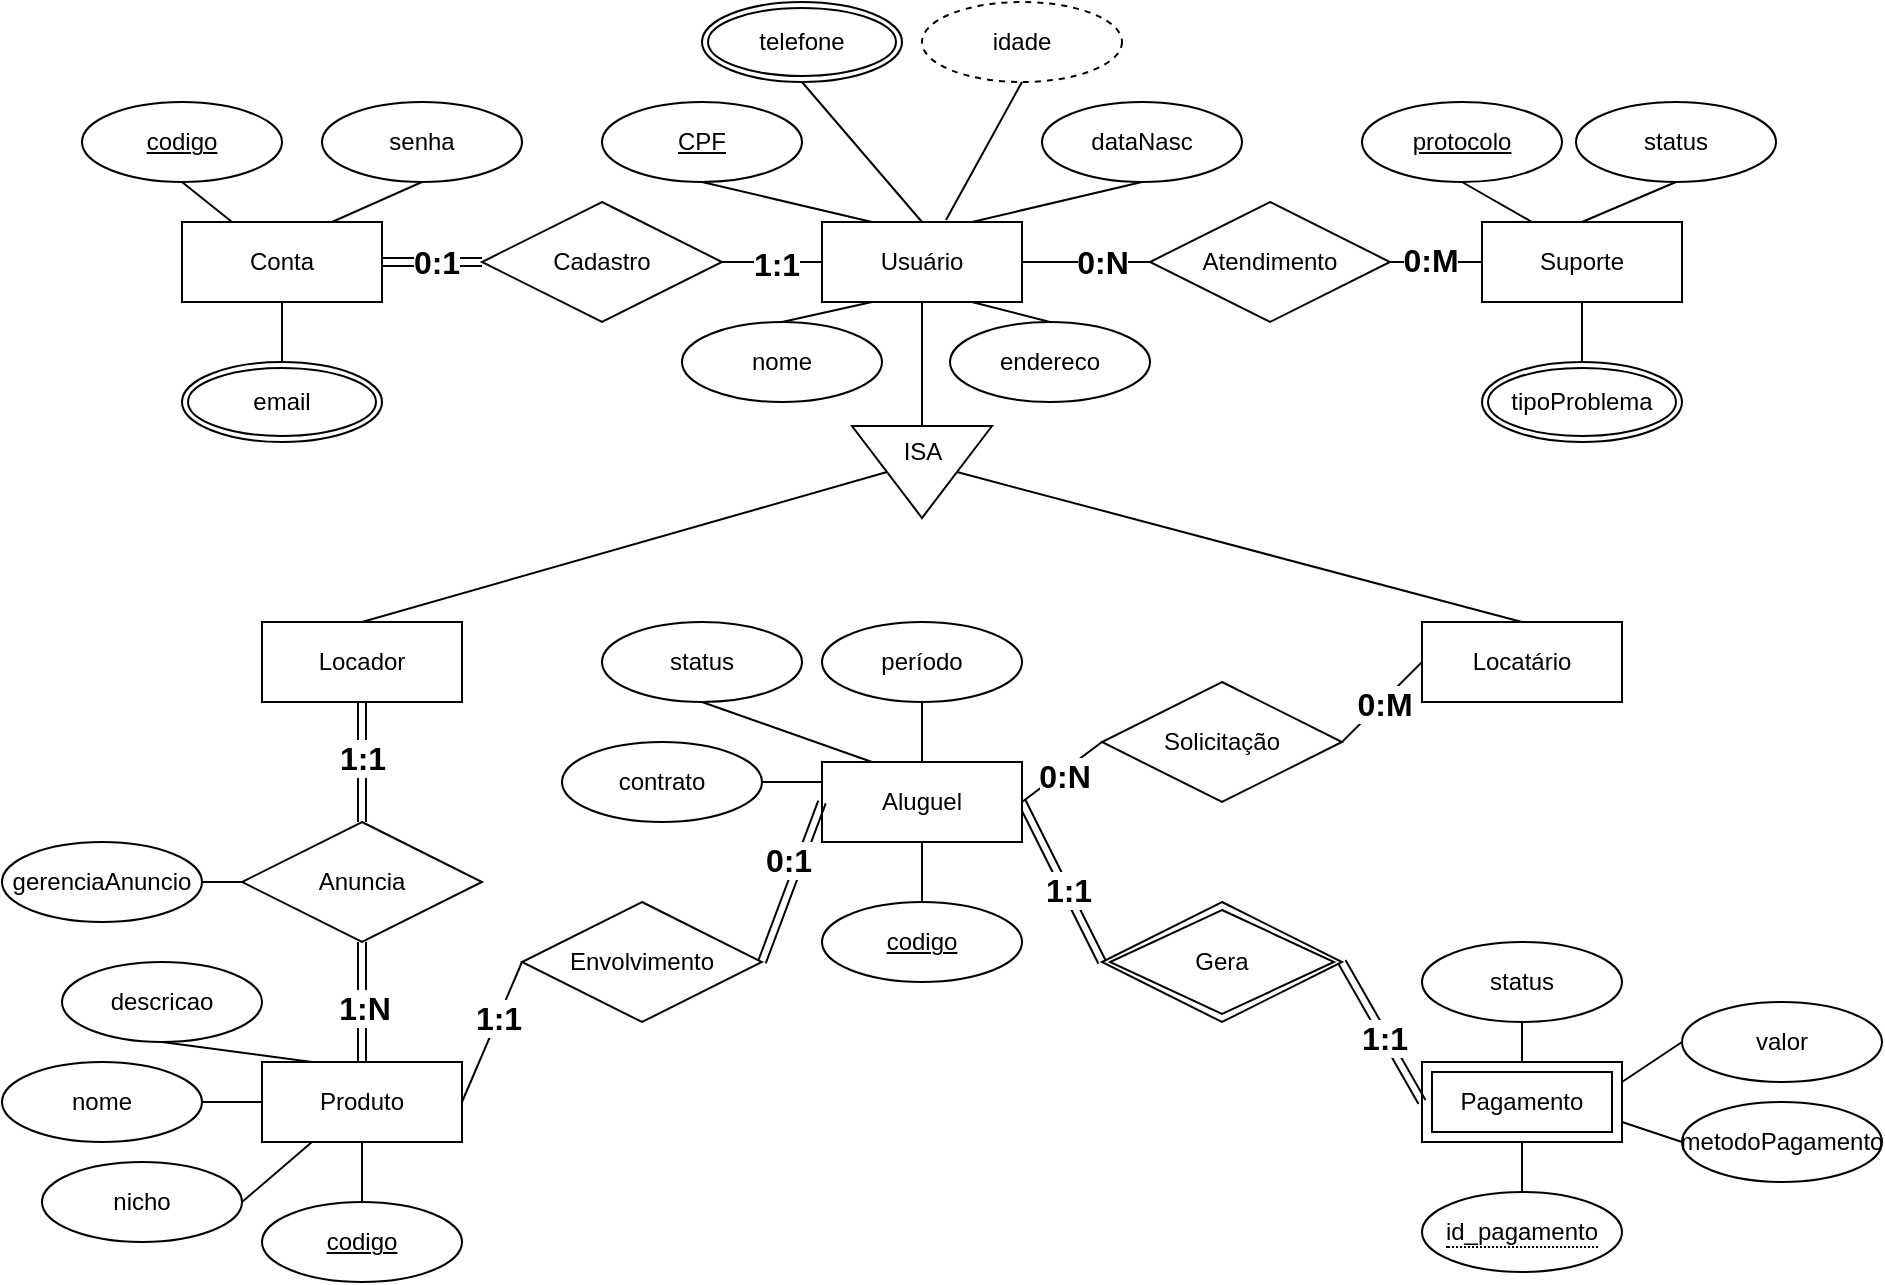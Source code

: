 <mxfile version="28.1.2">
  <diagram name="Página-1" id="Hyhgw2yyWtIlBGuZJnN0">
    <mxGraphModel dx="2253" dy="1980" grid="1" gridSize="10" guides="1" tooltips="1" connect="1" arrows="1" fold="1" page="1" pageScale="1" pageWidth="827" pageHeight="1169" math="0" shadow="0">
      <root>
        <mxCell id="0" />
        <mxCell id="1" parent="0" />
        <mxCell id="qZxP8vvQeVrQ0ccROyGc-16" style="rounded=0;orthogonalLoop=1;jettySize=auto;html=1;exitX=0.5;exitY=1;exitDx=0;exitDy=0;entryX=0;entryY=0.5;entryDx=0;entryDy=0;endArrow=none;endFill=0;" edge="1" parent="1" source="qZxP8vvQeVrQ0ccROyGc-1" target="qZxP8vvQeVrQ0ccROyGc-11">
          <mxGeometry relative="1" as="geometry" />
        </mxCell>
        <mxCell id="qZxP8vvQeVrQ0ccROyGc-23" style="rounded=0;orthogonalLoop=1;jettySize=auto;html=1;exitX=0;exitY=0.5;exitDx=0;exitDy=0;entryX=1;entryY=0.5;entryDx=0;entryDy=0;endArrow=none;endFill=0;" edge="1" parent="1" source="qZxP8vvQeVrQ0ccROyGc-1" target="qZxP8vvQeVrQ0ccROyGc-21">
          <mxGeometry relative="1" as="geometry" />
        </mxCell>
        <mxCell id="qZxP8vvQeVrQ0ccROyGc-72" value="&lt;b&gt;&lt;font style=&quot;font-size: 16px;&quot;&gt;1:1&lt;/font&gt;&lt;/b&gt;" style="edgeLabel;html=1;align=center;verticalAlign=middle;resizable=0;points=[];" vertex="1" connectable="0" parent="qZxP8vvQeVrQ0ccROyGc-23">
          <mxGeometry x="-0.067" y="1" relative="1" as="geometry">
            <mxPoint as="offset" />
          </mxGeometry>
        </mxCell>
        <mxCell id="qZxP8vvQeVrQ0ccROyGc-54" style="rounded=0;orthogonalLoop=1;jettySize=auto;html=1;exitX=0.75;exitY=1;exitDx=0;exitDy=0;entryX=0.5;entryY=0;entryDx=0;entryDy=0;endArrow=none;endFill=0;" edge="1" parent="1" source="qZxP8vvQeVrQ0ccROyGc-1" target="qZxP8vvQeVrQ0ccROyGc-51">
          <mxGeometry relative="1" as="geometry" />
        </mxCell>
        <mxCell id="qZxP8vvQeVrQ0ccROyGc-55" style="rounded=0;orthogonalLoop=1;jettySize=auto;html=1;exitX=0.75;exitY=0;exitDx=0;exitDy=0;entryX=0.5;entryY=1;entryDx=0;entryDy=0;endArrow=none;endFill=0;" edge="1" parent="1" source="qZxP8vvQeVrQ0ccROyGc-1" target="qZxP8vvQeVrQ0ccROyGc-48">
          <mxGeometry relative="1" as="geometry" />
        </mxCell>
        <mxCell id="qZxP8vvQeVrQ0ccROyGc-66" style="rounded=0;orthogonalLoop=1;jettySize=auto;html=1;exitX=0.25;exitY=0;exitDx=0;exitDy=0;entryX=0.5;entryY=1;entryDx=0;entryDy=0;endArrow=none;endFill=0;" edge="1" parent="1" source="qZxP8vvQeVrQ0ccROyGc-1" target="qZxP8vvQeVrQ0ccROyGc-59">
          <mxGeometry relative="1" as="geometry" />
        </mxCell>
        <mxCell id="qZxP8vvQeVrQ0ccROyGc-1" value="Usuário" style="whiteSpace=wrap;html=1;align=center;" vertex="1" parent="1">
          <mxGeometry x="350" y="100" width="100" height="40" as="geometry" />
        </mxCell>
        <mxCell id="qZxP8vvQeVrQ0ccROyGc-42" style="rounded=0;orthogonalLoop=1;jettySize=auto;html=1;exitX=0.5;exitY=1;exitDx=0;exitDy=0;entryX=0.5;entryY=0;entryDx=0;entryDy=0;endArrow=none;endFill=0;" edge="1" parent="1" source="qZxP8vvQeVrQ0ccROyGc-2" target="qZxP8vvQeVrQ0ccROyGc-40">
          <mxGeometry relative="1" as="geometry" />
        </mxCell>
        <mxCell id="qZxP8vvQeVrQ0ccROyGc-52" style="rounded=0;orthogonalLoop=1;jettySize=auto;html=1;exitX=0.75;exitY=0;exitDx=0;exitDy=0;entryX=0.5;entryY=1;entryDx=0;entryDy=0;endArrow=none;endFill=0;" edge="1" parent="1" source="qZxP8vvQeVrQ0ccROyGc-2" target="qZxP8vvQeVrQ0ccROyGc-45">
          <mxGeometry relative="1" as="geometry" />
        </mxCell>
        <mxCell id="qZxP8vvQeVrQ0ccROyGc-2" value="Conta" style="whiteSpace=wrap;html=1;align=center;" vertex="1" parent="1">
          <mxGeometry x="30" y="100" width="100" height="40" as="geometry" />
        </mxCell>
        <mxCell id="qZxP8vvQeVrQ0ccROyGc-44" style="rounded=0;orthogonalLoop=1;jettySize=auto;html=1;exitX=0.5;exitY=1;exitDx=0;exitDy=0;entryX=0.5;entryY=0;entryDx=0;entryDy=0;endArrow=none;endFill=0;" edge="1" parent="1" source="qZxP8vvQeVrQ0ccROyGc-3" target="qZxP8vvQeVrQ0ccROyGc-41">
          <mxGeometry relative="1" as="geometry" />
        </mxCell>
        <mxCell id="qZxP8vvQeVrQ0ccROyGc-56" style="rounded=0;orthogonalLoop=1;jettySize=auto;html=1;exitX=0.5;exitY=0;exitDx=0;exitDy=0;entryX=0.5;entryY=1;entryDx=0;entryDy=0;endArrow=none;endFill=0;" edge="1" parent="1" source="qZxP8vvQeVrQ0ccROyGc-3" target="qZxP8vvQeVrQ0ccROyGc-47">
          <mxGeometry relative="1" as="geometry" />
        </mxCell>
        <mxCell id="qZxP8vvQeVrQ0ccROyGc-3" value="Suporte" style="whiteSpace=wrap;html=1;align=center;" vertex="1" parent="1">
          <mxGeometry x="680" y="100" width="100" height="40" as="geometry" />
        </mxCell>
        <mxCell id="qZxP8vvQeVrQ0ccROyGc-14" style="rounded=0;orthogonalLoop=1;jettySize=auto;html=1;exitX=0.5;exitY=0;exitDx=0;exitDy=0;entryX=0.5;entryY=1;entryDx=0;entryDy=0;endArrow=none;endFill=0;" edge="1" parent="1" source="qZxP8vvQeVrQ0ccROyGc-4" target="qZxP8vvQeVrQ0ccROyGc-11">
          <mxGeometry relative="1" as="geometry" />
        </mxCell>
        <mxCell id="qZxP8vvQeVrQ0ccROyGc-4" value="Locador" style="whiteSpace=wrap;html=1;align=center;" vertex="1" parent="1">
          <mxGeometry x="70" y="300" width="100" height="40" as="geometry" />
        </mxCell>
        <mxCell id="qZxP8vvQeVrQ0ccROyGc-29" style="rounded=0;orthogonalLoop=1;jettySize=auto;html=1;exitX=0.5;exitY=0;exitDx=0;exitDy=0;entryX=0.5;entryY=1;entryDx=0;entryDy=0;endArrow=none;endFill=0;shape=link;" edge="1" parent="1" source="qZxP8vvQeVrQ0ccROyGc-6" target="qZxP8vvQeVrQ0ccROyGc-20">
          <mxGeometry relative="1" as="geometry" />
        </mxCell>
        <mxCell id="qZxP8vvQeVrQ0ccROyGc-76" value="&lt;b&gt;&lt;font style=&quot;font-size: 16px;&quot;&gt;1:N&lt;/font&gt;&lt;/b&gt;" style="edgeLabel;html=1;align=center;verticalAlign=middle;resizable=0;points=[];" vertex="1" connectable="0" parent="qZxP8vvQeVrQ0ccROyGc-29">
          <mxGeometry x="-0.1" y="-1" relative="1" as="geometry">
            <mxPoint as="offset" />
          </mxGeometry>
        </mxCell>
        <mxCell id="qZxP8vvQeVrQ0ccROyGc-83" style="rounded=0;orthogonalLoop=1;jettySize=auto;html=1;exitX=0.5;exitY=1;exitDx=0;exitDy=0;entryX=0.5;entryY=0;entryDx=0;entryDy=0;endArrow=none;endFill=0;" edge="1" parent="1" source="qZxP8vvQeVrQ0ccROyGc-6" target="qZxP8vvQeVrQ0ccROyGc-60">
          <mxGeometry relative="1" as="geometry" />
        </mxCell>
        <mxCell id="qZxP8vvQeVrQ0ccROyGc-97" style="rounded=0;orthogonalLoop=1;jettySize=auto;html=1;exitX=0.25;exitY=0;exitDx=0;exitDy=0;entryX=0.5;entryY=1;entryDx=0;entryDy=0;endArrow=none;endFill=0;" edge="1" parent="1" source="qZxP8vvQeVrQ0ccROyGc-6" target="qZxP8vvQeVrQ0ccROyGc-96">
          <mxGeometry relative="1" as="geometry" />
        </mxCell>
        <mxCell id="qZxP8vvQeVrQ0ccROyGc-98" style="rounded=0;orthogonalLoop=1;jettySize=auto;html=1;exitX=0;exitY=0.5;exitDx=0;exitDy=0;entryX=1;entryY=0.5;entryDx=0;entryDy=0;endArrow=none;endFill=0;" edge="1" parent="1" source="qZxP8vvQeVrQ0ccROyGc-6" target="qZxP8vvQeVrQ0ccROyGc-95">
          <mxGeometry relative="1" as="geometry" />
        </mxCell>
        <mxCell id="qZxP8vvQeVrQ0ccROyGc-99" style="rounded=0;orthogonalLoop=1;jettySize=auto;html=1;exitX=0.25;exitY=1;exitDx=0;exitDy=0;entryX=1;entryY=0.5;entryDx=0;entryDy=0;endArrow=none;endFill=0;" edge="1" parent="1" source="qZxP8vvQeVrQ0ccROyGc-6" target="qZxP8vvQeVrQ0ccROyGc-94">
          <mxGeometry relative="1" as="geometry" />
        </mxCell>
        <mxCell id="qZxP8vvQeVrQ0ccROyGc-6" value="Produto" style="whiteSpace=wrap;html=1;align=center;" vertex="1" parent="1">
          <mxGeometry x="70" y="520" width="100" height="40" as="geometry" />
        </mxCell>
        <mxCell id="qZxP8vvQeVrQ0ccROyGc-34" style="rounded=0;orthogonalLoop=1;jettySize=auto;html=1;exitX=1;exitY=0.5;exitDx=0;exitDy=0;entryX=0;entryY=0.5;entryDx=0;entryDy=0;endArrow=none;endFill=0;shape=link;" edge="1" parent="1" source="qZxP8vvQeVrQ0ccROyGc-7" target="qZxP8vvQeVrQ0ccROyGc-37">
          <mxGeometry relative="1" as="geometry">
            <mxPoint x="490" y="470" as="targetPoint" />
          </mxGeometry>
        </mxCell>
        <mxCell id="qZxP8vvQeVrQ0ccROyGc-78" value="&lt;b&gt;&lt;font style=&quot;font-size: 16px;&quot;&gt;1:1&lt;/font&gt;&lt;/b&gt;" style="edgeLabel;html=1;align=center;verticalAlign=middle;resizable=0;points=[];" vertex="1" connectable="0" parent="qZxP8vvQeVrQ0ccROyGc-34">
          <mxGeometry x="0.13" relative="1" as="geometry">
            <mxPoint y="-1" as="offset" />
          </mxGeometry>
        </mxCell>
        <mxCell id="qZxP8vvQeVrQ0ccROyGc-85" style="rounded=0;orthogonalLoop=1;jettySize=auto;html=1;exitX=0.5;exitY=1;exitDx=0;exitDy=0;entryX=0.5;entryY=0;entryDx=0;entryDy=0;endArrow=none;endFill=0;" edge="1" parent="1" source="qZxP8vvQeVrQ0ccROyGc-7" target="qZxP8vvQeVrQ0ccROyGc-84">
          <mxGeometry relative="1" as="geometry" />
        </mxCell>
        <mxCell id="qZxP8vvQeVrQ0ccROyGc-100" style="rounded=0;orthogonalLoop=1;jettySize=auto;html=1;exitX=0.25;exitY=0;exitDx=0;exitDy=0;entryX=0.5;entryY=1;entryDx=0;entryDy=0;endArrow=none;endFill=0;" edge="1" parent="1" source="qZxP8vvQeVrQ0ccROyGc-7" target="qZxP8vvQeVrQ0ccROyGc-89">
          <mxGeometry relative="1" as="geometry" />
        </mxCell>
        <mxCell id="qZxP8vvQeVrQ0ccROyGc-102" style="rounded=0;orthogonalLoop=1;jettySize=auto;html=1;exitX=0;exitY=0.25;exitDx=0;exitDy=0;endArrow=none;endFill=0;" edge="1" parent="1" source="qZxP8vvQeVrQ0ccROyGc-7" target="qZxP8vvQeVrQ0ccROyGc-90">
          <mxGeometry relative="1" as="geometry" />
        </mxCell>
        <mxCell id="qZxP8vvQeVrQ0ccROyGc-7" value="Aluguel" style="whiteSpace=wrap;html=1;align=center;" vertex="1" parent="1">
          <mxGeometry x="350" y="370" width="100" height="40" as="geometry" />
        </mxCell>
        <mxCell id="qZxP8vvQeVrQ0ccROyGc-15" style="rounded=0;orthogonalLoop=1;jettySize=auto;html=1;exitX=0.5;exitY=0;exitDx=0;exitDy=0;entryX=0.5;entryY=0;entryDx=0;entryDy=0;endArrow=none;endFill=0;" edge="1" parent="1" source="qZxP8vvQeVrQ0ccROyGc-8" target="qZxP8vvQeVrQ0ccROyGc-11">
          <mxGeometry relative="1" as="geometry" />
        </mxCell>
        <mxCell id="qZxP8vvQeVrQ0ccROyGc-8" value="Locatário" style="whiteSpace=wrap;html=1;align=center;" vertex="1" parent="1">
          <mxGeometry x="650" y="300" width="100" height="40" as="geometry" />
        </mxCell>
        <mxCell id="qZxP8vvQeVrQ0ccROyGc-11" value="" style="triangle;whiteSpace=wrap;html=1;rotation=90;" vertex="1" parent="1">
          <mxGeometry x="377" y="190" width="46" height="70" as="geometry" />
        </mxCell>
        <mxCell id="qZxP8vvQeVrQ0ccROyGc-12" value="ISA" style="text;html=1;align=center;verticalAlign=middle;resizable=0;points=[];autosize=1;strokeColor=none;fillColor=none;" vertex="1" parent="1">
          <mxGeometry x="380" y="200" width="40" height="30" as="geometry" />
        </mxCell>
        <mxCell id="qZxP8vvQeVrQ0ccROyGc-24" style="rounded=0;orthogonalLoop=1;jettySize=auto;html=1;exitX=0;exitY=0.5;exitDx=0;exitDy=0;entryX=1;entryY=0.5;entryDx=0;entryDy=0;endArrow=none;endFill=0;" edge="1" parent="1" source="qZxP8vvQeVrQ0ccROyGc-17" target="qZxP8vvQeVrQ0ccROyGc-1">
          <mxGeometry relative="1" as="geometry" />
        </mxCell>
        <mxCell id="qZxP8vvQeVrQ0ccROyGc-73" value="&lt;b&gt;&lt;font style=&quot;font-size: 16px;&quot;&gt;0:N&lt;/font&gt;&lt;/b&gt;" style="edgeLabel;html=1;align=center;verticalAlign=middle;resizable=0;points=[];" vertex="1" connectable="0" parent="qZxP8vvQeVrQ0ccROyGc-24">
          <mxGeometry x="-0.25" relative="1" as="geometry">
            <mxPoint as="offset" />
          </mxGeometry>
        </mxCell>
        <mxCell id="qZxP8vvQeVrQ0ccROyGc-25" style="rounded=0;orthogonalLoop=1;jettySize=auto;html=1;exitX=1;exitY=0.5;exitDx=0;exitDy=0;entryX=0;entryY=0.5;entryDx=0;entryDy=0;endArrow=none;endFill=0;" edge="1" parent="1" source="qZxP8vvQeVrQ0ccROyGc-17" target="qZxP8vvQeVrQ0ccROyGc-3">
          <mxGeometry relative="1" as="geometry" />
        </mxCell>
        <mxCell id="qZxP8vvQeVrQ0ccROyGc-74" value="&lt;b&gt;&lt;font style=&quot;font-size: 16px;&quot;&gt;0:M&lt;/font&gt;&lt;/b&gt;" style="edgeLabel;html=1;align=center;verticalAlign=middle;resizable=0;points=[];" vertex="1" connectable="0" parent="qZxP8vvQeVrQ0ccROyGc-25">
          <mxGeometry x="-0.13" y="1" relative="1" as="geometry">
            <mxPoint as="offset" />
          </mxGeometry>
        </mxCell>
        <mxCell id="qZxP8vvQeVrQ0ccROyGc-17" value="Atendimento" style="shape=rhombus;perimeter=rhombusPerimeter;whiteSpace=wrap;html=1;align=center;" vertex="1" parent="1">
          <mxGeometry x="514" y="90" width="120" height="60" as="geometry" />
        </mxCell>
        <mxCell id="qZxP8vvQeVrQ0ccROyGc-30" style="rounded=0;orthogonalLoop=1;jettySize=auto;html=1;exitX=0;exitY=0.5;exitDx=0;exitDy=0;entryX=1;entryY=0.5;entryDx=0;entryDy=0;endArrow=none;endFill=0;" edge="1" parent="1" source="qZxP8vvQeVrQ0ccROyGc-19" target="qZxP8vvQeVrQ0ccROyGc-6">
          <mxGeometry relative="1" as="geometry" />
        </mxCell>
        <mxCell id="qZxP8vvQeVrQ0ccROyGc-82" value="&lt;b&gt;&lt;font style=&quot;font-size: 16px;&quot;&gt;1:1&lt;/font&gt;&lt;/b&gt;" style="edgeLabel;html=1;align=center;verticalAlign=middle;resizable=0;points=[];" vertex="1" connectable="0" parent="qZxP8vvQeVrQ0ccROyGc-30">
          <mxGeometry x="-0.2" relative="1" as="geometry">
            <mxPoint as="offset" />
          </mxGeometry>
        </mxCell>
        <mxCell id="qZxP8vvQeVrQ0ccROyGc-31" style="rounded=0;orthogonalLoop=1;jettySize=auto;html=1;exitX=1;exitY=0.5;exitDx=0;exitDy=0;entryX=0;entryY=0.5;entryDx=0;entryDy=0;endArrow=none;endFill=0;shape=link;" edge="1" parent="1" source="qZxP8vvQeVrQ0ccROyGc-19" target="qZxP8vvQeVrQ0ccROyGc-7">
          <mxGeometry relative="1" as="geometry" />
        </mxCell>
        <mxCell id="qZxP8vvQeVrQ0ccROyGc-77" value="&lt;b&gt;&lt;font style=&quot;font-size: 16px;&quot;&gt;0:1&lt;/font&gt;&lt;/b&gt;" style="edgeLabel;html=1;align=center;verticalAlign=middle;resizable=0;points=[];" vertex="1" connectable="0" parent="qZxP8vvQeVrQ0ccROyGc-31">
          <mxGeometry x="0.225" y="6" relative="1" as="geometry">
            <mxPoint as="offset" />
          </mxGeometry>
        </mxCell>
        <mxCell id="qZxP8vvQeVrQ0ccROyGc-19" value="Envolvimento" style="shape=rhombus;perimeter=rhombusPerimeter;whiteSpace=wrap;html=1;align=center;" vertex="1" parent="1">
          <mxGeometry x="200" y="440" width="120" height="60" as="geometry" />
        </mxCell>
        <mxCell id="qZxP8vvQeVrQ0ccROyGc-28" style="rounded=0;orthogonalLoop=1;jettySize=auto;html=1;exitX=0.5;exitY=0;exitDx=0;exitDy=0;entryX=0.5;entryY=1;entryDx=0;entryDy=0;endArrow=none;endFill=0;shape=link;" edge="1" parent="1" source="qZxP8vvQeVrQ0ccROyGc-20" target="qZxP8vvQeVrQ0ccROyGc-4">
          <mxGeometry relative="1" as="geometry" />
        </mxCell>
        <mxCell id="qZxP8vvQeVrQ0ccROyGc-75" value="&lt;b&gt;&lt;font style=&quot;font-size: 16px;&quot;&gt;1:1&lt;/font&gt;&lt;/b&gt;" style="edgeLabel;html=1;align=center;verticalAlign=middle;resizable=0;points=[];" vertex="1" connectable="0" parent="qZxP8vvQeVrQ0ccROyGc-28">
          <mxGeometry x="0.067" relative="1" as="geometry">
            <mxPoint as="offset" />
          </mxGeometry>
        </mxCell>
        <mxCell id="qZxP8vvQeVrQ0ccROyGc-107" style="rounded=0;orthogonalLoop=1;jettySize=auto;html=1;exitX=0;exitY=0.5;exitDx=0;exitDy=0;entryX=1;entryY=0.5;entryDx=0;entryDy=0;endArrow=none;endFill=0;" edge="1" parent="1" source="qZxP8vvQeVrQ0ccROyGc-20" target="qZxP8vvQeVrQ0ccROyGc-106">
          <mxGeometry relative="1" as="geometry" />
        </mxCell>
        <mxCell id="qZxP8vvQeVrQ0ccROyGc-20" value="Anuncia" style="shape=rhombus;perimeter=rhombusPerimeter;whiteSpace=wrap;html=1;align=center;" vertex="1" parent="1">
          <mxGeometry x="60" y="400" width="120" height="60" as="geometry" />
        </mxCell>
        <mxCell id="qZxP8vvQeVrQ0ccROyGc-22" style="rounded=0;orthogonalLoop=1;jettySize=auto;html=1;exitX=0;exitY=0.5;exitDx=0;exitDy=0;entryX=1;entryY=0.5;entryDx=0;entryDy=0;endArrow=none;endFill=0;shape=link;" edge="1" parent="1" source="qZxP8vvQeVrQ0ccROyGc-21" target="qZxP8vvQeVrQ0ccROyGc-2">
          <mxGeometry relative="1" as="geometry" />
        </mxCell>
        <mxCell id="qZxP8vvQeVrQ0ccROyGc-70" value="&lt;b&gt;&lt;font style=&quot;font-size: 16px;&quot;&gt;0:1&lt;/font&gt;&lt;/b&gt;" style="edgeLabel;html=1;align=center;verticalAlign=middle;resizable=0;points=[];" vertex="1" connectable="0" parent="qZxP8vvQeVrQ0ccROyGc-22">
          <mxGeometry x="-0.067" relative="1" as="geometry">
            <mxPoint as="offset" />
          </mxGeometry>
        </mxCell>
        <mxCell id="qZxP8vvQeVrQ0ccROyGc-21" value="Cadastro" style="shape=rhombus;perimeter=rhombusPerimeter;whiteSpace=wrap;html=1;align=center;" vertex="1" parent="1">
          <mxGeometry x="180" y="90" width="120" height="60" as="geometry" />
        </mxCell>
        <mxCell id="qZxP8vvQeVrQ0ccROyGc-32" style="rounded=0;orthogonalLoop=1;jettySize=auto;html=1;exitX=1;exitY=0.5;exitDx=0;exitDy=0;entryX=0;entryY=0.5;entryDx=0;entryDy=0;endArrow=none;endFill=0;" edge="1" parent="1" source="qZxP8vvQeVrQ0ccROyGc-27" target="qZxP8vvQeVrQ0ccROyGc-8">
          <mxGeometry relative="1" as="geometry" />
        </mxCell>
        <mxCell id="qZxP8vvQeVrQ0ccROyGc-80" value="&lt;font style=&quot;font-size: 16px;&quot;&gt;&lt;b&gt;0:M&lt;/b&gt;&lt;/font&gt;" style="edgeLabel;html=1;align=center;verticalAlign=middle;resizable=0;points=[];" vertex="1" connectable="0" parent="qZxP8vvQeVrQ0ccROyGc-32">
          <mxGeometry y="-1" relative="1" as="geometry">
            <mxPoint as="offset" />
          </mxGeometry>
        </mxCell>
        <mxCell id="qZxP8vvQeVrQ0ccROyGc-33" style="rounded=0;orthogonalLoop=1;jettySize=auto;html=1;exitX=0;exitY=0.5;exitDx=0;exitDy=0;entryX=1;entryY=0.5;entryDx=0;entryDy=0;endArrow=none;endFill=0;" edge="1" parent="1" source="qZxP8vvQeVrQ0ccROyGc-27" target="qZxP8vvQeVrQ0ccROyGc-7">
          <mxGeometry relative="1" as="geometry" />
        </mxCell>
        <mxCell id="qZxP8vvQeVrQ0ccROyGc-79" value="&lt;b&gt;&lt;font style=&quot;font-size: 16px;&quot;&gt;0:N&lt;/font&gt;&lt;/b&gt;" style="edgeLabel;html=1;align=center;verticalAlign=middle;resizable=0;points=[];" vertex="1" connectable="0" parent="qZxP8vvQeVrQ0ccROyGc-33">
          <mxGeometry x="0.016" y="2" relative="1" as="geometry">
            <mxPoint as="offset" />
          </mxGeometry>
        </mxCell>
        <mxCell id="qZxP8vvQeVrQ0ccROyGc-27" value="Solicitação" style="shape=rhombus;perimeter=rhombusPerimeter;whiteSpace=wrap;html=1;align=center;" vertex="1" parent="1">
          <mxGeometry x="490" y="330" width="120" height="60" as="geometry" />
        </mxCell>
        <mxCell id="qZxP8vvQeVrQ0ccROyGc-87" style="rounded=0;orthogonalLoop=1;jettySize=auto;html=1;exitX=0.5;exitY=1;exitDx=0;exitDy=0;entryX=0.5;entryY=0;entryDx=0;entryDy=0;endArrow=none;endFill=0;" edge="1" parent="1" source="qZxP8vvQeVrQ0ccROyGc-36" target="qZxP8vvQeVrQ0ccROyGc-86">
          <mxGeometry relative="1" as="geometry" />
        </mxCell>
        <mxCell id="qZxP8vvQeVrQ0ccROyGc-103" style="rounded=0;orthogonalLoop=1;jettySize=auto;html=1;exitX=0.5;exitY=0;exitDx=0;exitDy=0;entryX=0.5;entryY=1;entryDx=0;entryDy=0;endArrow=none;endFill=0;" edge="1" parent="1" source="qZxP8vvQeVrQ0ccROyGc-36" target="qZxP8vvQeVrQ0ccROyGc-91">
          <mxGeometry relative="1" as="geometry" />
        </mxCell>
        <mxCell id="qZxP8vvQeVrQ0ccROyGc-104" style="rounded=0;orthogonalLoop=1;jettySize=auto;html=1;exitX=1;exitY=0.25;exitDx=0;exitDy=0;entryX=0;entryY=0.5;entryDx=0;entryDy=0;endArrow=none;endFill=0;" edge="1" parent="1" source="qZxP8vvQeVrQ0ccROyGc-36" target="qZxP8vvQeVrQ0ccROyGc-93">
          <mxGeometry relative="1" as="geometry" />
        </mxCell>
        <mxCell id="qZxP8vvQeVrQ0ccROyGc-105" style="rounded=0;orthogonalLoop=1;jettySize=auto;html=1;exitX=1;exitY=0.75;exitDx=0;exitDy=0;entryX=0;entryY=0.5;entryDx=0;entryDy=0;endArrow=none;endFill=0;" edge="1" parent="1" source="qZxP8vvQeVrQ0ccROyGc-36" target="qZxP8vvQeVrQ0ccROyGc-92">
          <mxGeometry relative="1" as="geometry" />
        </mxCell>
        <mxCell id="qZxP8vvQeVrQ0ccROyGc-36" value="Pagamento" style="shape=ext;margin=3;double=1;whiteSpace=wrap;html=1;align=center;" vertex="1" parent="1">
          <mxGeometry x="650" y="520" width="100" height="40" as="geometry" />
        </mxCell>
        <mxCell id="qZxP8vvQeVrQ0ccROyGc-38" style="rounded=0;orthogonalLoop=1;jettySize=auto;html=1;exitX=1;exitY=0.5;exitDx=0;exitDy=0;entryX=0;entryY=0.5;entryDx=0;entryDy=0;endArrow=none;endFill=0;shape=link;" edge="1" parent="1" source="qZxP8vvQeVrQ0ccROyGc-37" target="qZxP8vvQeVrQ0ccROyGc-36">
          <mxGeometry relative="1" as="geometry" />
        </mxCell>
        <mxCell id="qZxP8vvQeVrQ0ccROyGc-81" value="&lt;b&gt;&lt;font style=&quot;font-size: 16px;&quot;&gt;1:1&lt;/font&gt;&lt;/b&gt;" style="edgeLabel;html=1;align=center;verticalAlign=middle;resizable=0;points=[];" vertex="1" connectable="0" parent="qZxP8vvQeVrQ0ccROyGc-38">
          <mxGeometry x="0.065" y="-1" relative="1" as="geometry">
            <mxPoint as="offset" />
          </mxGeometry>
        </mxCell>
        <mxCell id="qZxP8vvQeVrQ0ccROyGc-37" value="Gera" style="shape=rhombus;double=1;perimeter=rhombusPerimeter;whiteSpace=wrap;html=1;align=center;" vertex="1" parent="1">
          <mxGeometry x="490" y="440" width="120" height="60" as="geometry" />
        </mxCell>
        <mxCell id="qZxP8vvQeVrQ0ccROyGc-43" style="rounded=0;orthogonalLoop=1;jettySize=auto;html=1;exitX=0.5;exitY=1;exitDx=0;exitDy=0;entryX=0.5;entryY=0;entryDx=0;entryDy=0;endArrow=none;endFill=0;" edge="1" parent="1" source="qZxP8vvQeVrQ0ccROyGc-39" target="qZxP8vvQeVrQ0ccROyGc-1">
          <mxGeometry relative="1" as="geometry" />
        </mxCell>
        <mxCell id="qZxP8vvQeVrQ0ccROyGc-39" value="telefone" style="ellipse;shape=doubleEllipse;margin=3;whiteSpace=wrap;html=1;align=center;" vertex="1" parent="1">
          <mxGeometry x="290" y="-10" width="100" height="40" as="geometry" />
        </mxCell>
        <mxCell id="qZxP8vvQeVrQ0ccROyGc-40" value="email" style="ellipse;shape=doubleEllipse;margin=3;whiteSpace=wrap;html=1;align=center;" vertex="1" parent="1">
          <mxGeometry x="30" y="170" width="100" height="40" as="geometry" />
        </mxCell>
        <mxCell id="qZxP8vvQeVrQ0ccROyGc-41" value="tipoProblema" style="ellipse;shape=doubleEllipse;margin=3;whiteSpace=wrap;html=1;align=center;" vertex="1" parent="1">
          <mxGeometry x="680" y="170" width="100" height="40" as="geometry" />
        </mxCell>
        <mxCell id="qZxP8vvQeVrQ0ccROyGc-45" value="senha" style="ellipse;whiteSpace=wrap;html=1;align=center;" vertex="1" parent="1">
          <mxGeometry x="100" y="40" width="100" height="40" as="geometry" />
        </mxCell>
        <mxCell id="qZxP8vvQeVrQ0ccROyGc-47" value="status" style="ellipse;whiteSpace=wrap;html=1;align=center;" vertex="1" parent="1">
          <mxGeometry x="727" y="40" width="100" height="40" as="geometry" />
        </mxCell>
        <mxCell id="qZxP8vvQeVrQ0ccROyGc-48" value="dataNasc" style="ellipse;whiteSpace=wrap;html=1;align=center;" vertex="1" parent="1">
          <mxGeometry x="460" y="40" width="100" height="40" as="geometry" />
        </mxCell>
        <mxCell id="qZxP8vvQeVrQ0ccROyGc-57" style="rounded=0;orthogonalLoop=1;jettySize=auto;html=1;exitX=0.5;exitY=1;exitDx=0;exitDy=0;entryX=0.5;entryY=0;entryDx=0;entryDy=0;endArrow=none;endFill=0;" edge="1" parent="1" source="qZxP8vvQeVrQ0ccROyGc-49" target="qZxP8vvQeVrQ0ccROyGc-7">
          <mxGeometry relative="1" as="geometry" />
        </mxCell>
        <mxCell id="qZxP8vvQeVrQ0ccROyGc-49" value="período" style="ellipse;whiteSpace=wrap;html=1;align=center;" vertex="1" parent="1">
          <mxGeometry x="350" y="300" width="100" height="40" as="geometry" />
        </mxCell>
        <mxCell id="qZxP8vvQeVrQ0ccROyGc-53" style="rounded=0;orthogonalLoop=1;jettySize=auto;html=1;exitX=0.5;exitY=0;exitDx=0;exitDy=0;entryX=0.25;entryY=1;entryDx=0;entryDy=0;endArrow=none;endFill=0;" edge="1" parent="1" source="qZxP8vvQeVrQ0ccROyGc-50" target="qZxP8vvQeVrQ0ccROyGc-1">
          <mxGeometry relative="1" as="geometry" />
        </mxCell>
        <mxCell id="qZxP8vvQeVrQ0ccROyGc-50" value="nome" style="ellipse;whiteSpace=wrap;html=1;align=center;" vertex="1" parent="1">
          <mxGeometry x="280" y="150" width="100" height="40" as="geometry" />
        </mxCell>
        <mxCell id="qZxP8vvQeVrQ0ccROyGc-51" value="endereco" style="ellipse;whiteSpace=wrap;html=1;align=center;" vertex="1" parent="1">
          <mxGeometry x="414" y="150" width="100" height="40" as="geometry" />
        </mxCell>
        <mxCell id="qZxP8vvQeVrQ0ccROyGc-59" value="CPF" style="ellipse;whiteSpace=wrap;html=1;align=center;fontStyle=4;" vertex="1" parent="1">
          <mxGeometry x="240" y="40" width="100" height="40" as="geometry" />
        </mxCell>
        <mxCell id="qZxP8vvQeVrQ0ccROyGc-60" value="codigo" style="ellipse;whiteSpace=wrap;html=1;align=center;fontStyle=4;" vertex="1" parent="1">
          <mxGeometry x="70" y="590" width="100" height="40" as="geometry" />
        </mxCell>
        <mxCell id="qZxP8vvQeVrQ0ccROyGc-65" style="rounded=0;orthogonalLoop=1;jettySize=auto;html=1;exitX=0.5;exitY=1;exitDx=0;exitDy=0;entryX=0.25;entryY=0;entryDx=0;entryDy=0;endArrow=none;endFill=0;" edge="1" parent="1" source="qZxP8vvQeVrQ0ccROyGc-61" target="qZxP8vvQeVrQ0ccROyGc-3">
          <mxGeometry relative="1" as="geometry" />
        </mxCell>
        <mxCell id="qZxP8vvQeVrQ0ccROyGc-61" value="protocolo" style="ellipse;whiteSpace=wrap;html=1;align=center;fontStyle=4;" vertex="1" parent="1">
          <mxGeometry x="620" y="40" width="100" height="40" as="geometry" />
        </mxCell>
        <mxCell id="qZxP8vvQeVrQ0ccROyGc-67" style="rounded=0;orthogonalLoop=1;jettySize=auto;html=1;exitX=0.5;exitY=1;exitDx=0;exitDy=0;entryX=0.25;entryY=0;entryDx=0;entryDy=0;endArrow=none;endFill=0;" edge="1" parent="1" source="qZxP8vvQeVrQ0ccROyGc-62" target="qZxP8vvQeVrQ0ccROyGc-2">
          <mxGeometry relative="1" as="geometry" />
        </mxCell>
        <mxCell id="qZxP8vvQeVrQ0ccROyGc-62" value="codigo&lt;span style=&quot;color: rgba(0, 0, 0, 0); font-family: monospace; font-size: 0px; text-align: start; text-wrap-mode: nowrap;&quot;&gt;%3CmxGraphModel%3E%3Croot%3E%3CmxCell%20id%3D%220%22%2F%3E%3CmxCell%20id%3D%221%22%20parent%3D%220%22%2F%3E%3CmxCell%20id%3D%222%22%20value%3D%22CPF%22%20style%3D%22ellipse%3BwhiteSpace%3Dwrap%3Bhtml%3D1%3Balign%3Dcenter%3BfontStyle%3D4%3B%22%20vertex%3D%221%22%20parent%3D%221%22%3E%3CmxGeometry%20x%3D%22370%22%20y%3D%22450%22%20width%3D%22100%22%20height%3D%2240%22%20as%3D%22geometry%22%2F%3E%3C%2FmxCell%3E%3C%2Froot%3E%3C%2FmxGraphModel%3E&lt;/span&gt;&lt;span style=&quot;color: rgba(0, 0, 0, 0); font-family: monospace; font-size: 0px; text-align: start; text-wrap-mode: nowrap;&quot;&gt;%3CmxGraphModel%3E%3Croot%3E%3CmxCell%20id%3D%220%22%2F%3E%3CmxCell%20id%3D%221%22%20parent%3D%220%22%2F%3E%3CmxCell%20id%3D%222%22%20value%3D%22CPF%22%20style%3D%22ellipse%3BwhiteSpace%3Dwrap%3Bhtml%3D1%3Balign%3Dcenter%3BfontStyle%3D4%3B%22%20vertex%3D%221%22%20parent%3D%221%22%3E%3CmxGeometry%20x%3D%22370%22%20y%3D%22450%22%20width%3D%22100%22%20height%3D%2240%22%20as%3D%22geometry%22%2F%3E%3C%2FmxCell%3E%3C%2Froot%3E%3C%2FmxGraphModel%3E&lt;/span&gt;&lt;span style=&quot;color: rgba(0, 0, 0, 0); font-family: monospace; font-size: 0px; text-align: start; text-wrap-mode: nowrap;&quot;&gt;%3CmxGraphModel%3E%3Croot%3E%3CmxCell%20id%3D%220%22%2F%3E%3CmxCell%20id%3D%221%22%20parent%3D%220%22%2F%3E%3CmxCell%20id%3D%222%22%20value%3D%22CPF%22%20style%3D%22ellipse%3BwhiteSpace%3Dwrap%3Bhtml%3D1%3Balign%3Dcenter%3BfontStyle%3D4%3B%22%20vertex%3D%221%22%20parent%3D%221%22%3E%3CmxGeometry%20x%3D%22370%22%20y%3D%22450%22%20width%3D%22100%22%20height%3D%2240%22%20as%3D%22geometry%22%2F%3E%3C%2FmxCell%3E%3C%2Froot%3E%3C%2FmxGraphModel%3E&lt;/span&gt;" style="ellipse;whiteSpace=wrap;html=1;align=center;fontStyle=4;" vertex="1" parent="1">
          <mxGeometry x="-20" y="40" width="100" height="40" as="geometry" />
        </mxCell>
        <mxCell id="qZxP8vvQeVrQ0ccROyGc-68" value="idade" style="ellipse;whiteSpace=wrap;html=1;align=center;dashed=1;" vertex="1" parent="1">
          <mxGeometry x="400" y="-10" width="100" height="40" as="geometry" />
        </mxCell>
        <mxCell id="qZxP8vvQeVrQ0ccROyGc-69" style="rounded=0;orthogonalLoop=1;jettySize=auto;html=1;exitX=0.5;exitY=1;exitDx=0;exitDy=0;entryX=0.62;entryY=-0.025;entryDx=0;entryDy=0;entryPerimeter=0;endArrow=none;endFill=0;" edge="1" parent="1" source="qZxP8vvQeVrQ0ccROyGc-68" target="qZxP8vvQeVrQ0ccROyGc-1">
          <mxGeometry relative="1" as="geometry" />
        </mxCell>
        <mxCell id="qZxP8vvQeVrQ0ccROyGc-84" value="codigo" style="ellipse;whiteSpace=wrap;html=1;align=center;fontStyle=4;" vertex="1" parent="1">
          <mxGeometry x="350" y="440" width="100" height="40" as="geometry" />
        </mxCell>
        <mxCell id="qZxP8vvQeVrQ0ccROyGc-86" value="&lt;span style=&quot;border-bottom: 1px dotted&quot;&gt;id_pagamento&lt;/span&gt;" style="ellipse;whiteSpace=wrap;html=1;align=center;" vertex="1" parent="1">
          <mxGeometry x="650" y="585" width="100" height="40" as="geometry" />
        </mxCell>
        <mxCell id="qZxP8vvQeVrQ0ccROyGc-89" value="status" style="ellipse;whiteSpace=wrap;html=1;align=center;" vertex="1" parent="1">
          <mxGeometry x="240" y="300" width="100" height="40" as="geometry" />
        </mxCell>
        <mxCell id="qZxP8vvQeVrQ0ccROyGc-90" value="contrato" style="ellipse;whiteSpace=wrap;html=1;align=center;" vertex="1" parent="1">
          <mxGeometry x="220" y="360" width="100" height="40" as="geometry" />
        </mxCell>
        <mxCell id="qZxP8vvQeVrQ0ccROyGc-91" value="status" style="ellipse;whiteSpace=wrap;html=1;align=center;" vertex="1" parent="1">
          <mxGeometry x="650" y="460" width="100" height="40" as="geometry" />
        </mxCell>
        <mxCell id="qZxP8vvQeVrQ0ccROyGc-92" value="metodoPagamento" style="ellipse;whiteSpace=wrap;html=1;align=center;" vertex="1" parent="1">
          <mxGeometry x="780" y="540" width="100" height="40" as="geometry" />
        </mxCell>
        <mxCell id="qZxP8vvQeVrQ0ccROyGc-93" value="valor" style="ellipse;whiteSpace=wrap;html=1;align=center;" vertex="1" parent="1">
          <mxGeometry x="780" y="490" width="100" height="40" as="geometry" />
        </mxCell>
        <mxCell id="qZxP8vvQeVrQ0ccROyGc-94" value="nicho" style="ellipse;whiteSpace=wrap;html=1;align=center;" vertex="1" parent="1">
          <mxGeometry x="-40" y="570" width="100" height="40" as="geometry" />
        </mxCell>
        <mxCell id="qZxP8vvQeVrQ0ccROyGc-95" value="nome" style="ellipse;whiteSpace=wrap;html=1;align=center;" vertex="1" parent="1">
          <mxGeometry x="-60" y="520" width="100" height="40" as="geometry" />
        </mxCell>
        <mxCell id="qZxP8vvQeVrQ0ccROyGc-96" value="descricao" style="ellipse;whiteSpace=wrap;html=1;align=center;" vertex="1" parent="1">
          <mxGeometry x="-30" y="470" width="100" height="40" as="geometry" />
        </mxCell>
        <mxCell id="qZxP8vvQeVrQ0ccROyGc-106" value="gerenciaAnuncio" style="ellipse;whiteSpace=wrap;html=1;align=center;" vertex="1" parent="1">
          <mxGeometry x="-60" y="410" width="100" height="40" as="geometry" />
        </mxCell>
      </root>
    </mxGraphModel>
  </diagram>
</mxfile>
